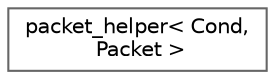 digraph "类继承关系图"
{
 // LATEX_PDF_SIZE
  bgcolor="transparent";
  edge [fontname=Helvetica,fontsize=10,labelfontname=Helvetica,labelfontsize=10];
  node [fontname=Helvetica,fontsize=10,shape=box,height=0.2,width=0.4];
  rankdir="LR";
  Node0 [id="Node000000",label="packet_helper\< Cond,\l Packet \>",height=0.2,width=0.4,color="grey40", fillcolor="white", style="filled",URL="$structpacket__helper.html",tooltip=" "];
}
